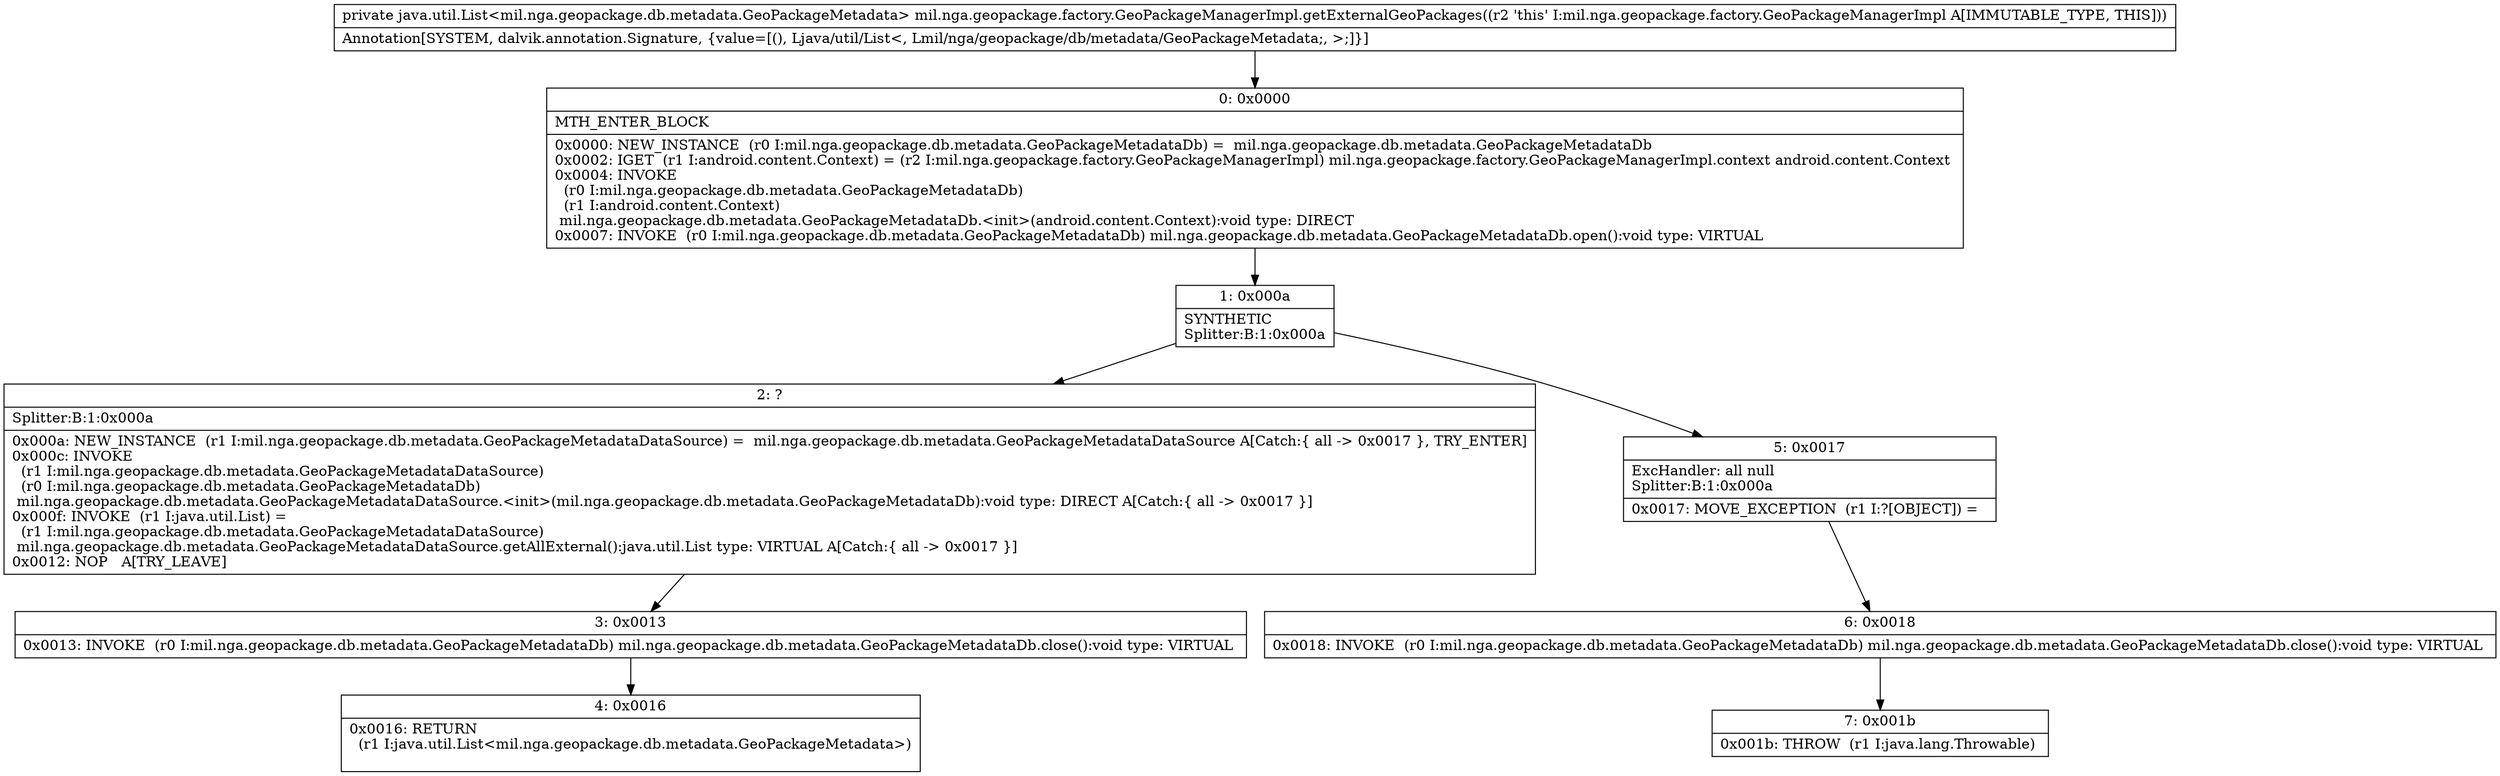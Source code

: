 digraph "CFG formil.nga.geopackage.factory.GeoPackageManagerImpl.getExternalGeoPackages()Ljava\/util\/List;" {
Node_0 [shape=record,label="{0\:\ 0x0000|MTH_ENTER_BLOCK\l|0x0000: NEW_INSTANCE  (r0 I:mil.nga.geopackage.db.metadata.GeoPackageMetadataDb) =  mil.nga.geopackage.db.metadata.GeoPackageMetadataDb \l0x0002: IGET  (r1 I:android.content.Context) = (r2 I:mil.nga.geopackage.factory.GeoPackageManagerImpl) mil.nga.geopackage.factory.GeoPackageManagerImpl.context android.content.Context \l0x0004: INVOKE  \l  (r0 I:mil.nga.geopackage.db.metadata.GeoPackageMetadataDb)\l  (r1 I:android.content.Context)\l mil.nga.geopackage.db.metadata.GeoPackageMetadataDb.\<init\>(android.content.Context):void type: DIRECT \l0x0007: INVOKE  (r0 I:mil.nga.geopackage.db.metadata.GeoPackageMetadataDb) mil.nga.geopackage.db.metadata.GeoPackageMetadataDb.open():void type: VIRTUAL \l}"];
Node_1 [shape=record,label="{1\:\ 0x000a|SYNTHETIC\lSplitter:B:1:0x000a\l}"];
Node_2 [shape=record,label="{2\:\ ?|Splitter:B:1:0x000a\l|0x000a: NEW_INSTANCE  (r1 I:mil.nga.geopackage.db.metadata.GeoPackageMetadataDataSource) =  mil.nga.geopackage.db.metadata.GeoPackageMetadataDataSource A[Catch:\{ all \-\> 0x0017 \}, TRY_ENTER]\l0x000c: INVOKE  \l  (r1 I:mil.nga.geopackage.db.metadata.GeoPackageMetadataDataSource)\l  (r0 I:mil.nga.geopackage.db.metadata.GeoPackageMetadataDb)\l mil.nga.geopackage.db.metadata.GeoPackageMetadataDataSource.\<init\>(mil.nga.geopackage.db.metadata.GeoPackageMetadataDb):void type: DIRECT A[Catch:\{ all \-\> 0x0017 \}]\l0x000f: INVOKE  (r1 I:java.util.List) = \l  (r1 I:mil.nga.geopackage.db.metadata.GeoPackageMetadataDataSource)\l mil.nga.geopackage.db.metadata.GeoPackageMetadataDataSource.getAllExternal():java.util.List type: VIRTUAL A[Catch:\{ all \-\> 0x0017 \}]\l0x0012: NOP   A[TRY_LEAVE]\l}"];
Node_3 [shape=record,label="{3\:\ 0x0013|0x0013: INVOKE  (r0 I:mil.nga.geopackage.db.metadata.GeoPackageMetadataDb) mil.nga.geopackage.db.metadata.GeoPackageMetadataDb.close():void type: VIRTUAL \l}"];
Node_4 [shape=record,label="{4\:\ 0x0016|0x0016: RETURN  \l  (r1 I:java.util.List\<mil.nga.geopackage.db.metadata.GeoPackageMetadata\>)\l \l}"];
Node_5 [shape=record,label="{5\:\ 0x0017|ExcHandler: all null\lSplitter:B:1:0x000a\l|0x0017: MOVE_EXCEPTION  (r1 I:?[OBJECT]) =  \l}"];
Node_6 [shape=record,label="{6\:\ 0x0018|0x0018: INVOKE  (r0 I:mil.nga.geopackage.db.metadata.GeoPackageMetadataDb) mil.nga.geopackage.db.metadata.GeoPackageMetadataDb.close():void type: VIRTUAL \l}"];
Node_7 [shape=record,label="{7\:\ 0x001b|0x001b: THROW  (r1 I:java.lang.Throwable) \l}"];
MethodNode[shape=record,label="{private java.util.List\<mil.nga.geopackage.db.metadata.GeoPackageMetadata\> mil.nga.geopackage.factory.GeoPackageManagerImpl.getExternalGeoPackages((r2 'this' I:mil.nga.geopackage.factory.GeoPackageManagerImpl A[IMMUTABLE_TYPE, THIS]))  | Annotation[SYSTEM, dalvik.annotation.Signature, \{value=[(), Ljava\/util\/List\<, Lmil\/nga\/geopackage\/db\/metadata\/GeoPackageMetadata;, \>;]\}]\l}"];
MethodNode -> Node_0;
Node_0 -> Node_1;
Node_1 -> Node_2;
Node_1 -> Node_5;
Node_2 -> Node_3;
Node_3 -> Node_4;
Node_5 -> Node_6;
Node_6 -> Node_7;
}

